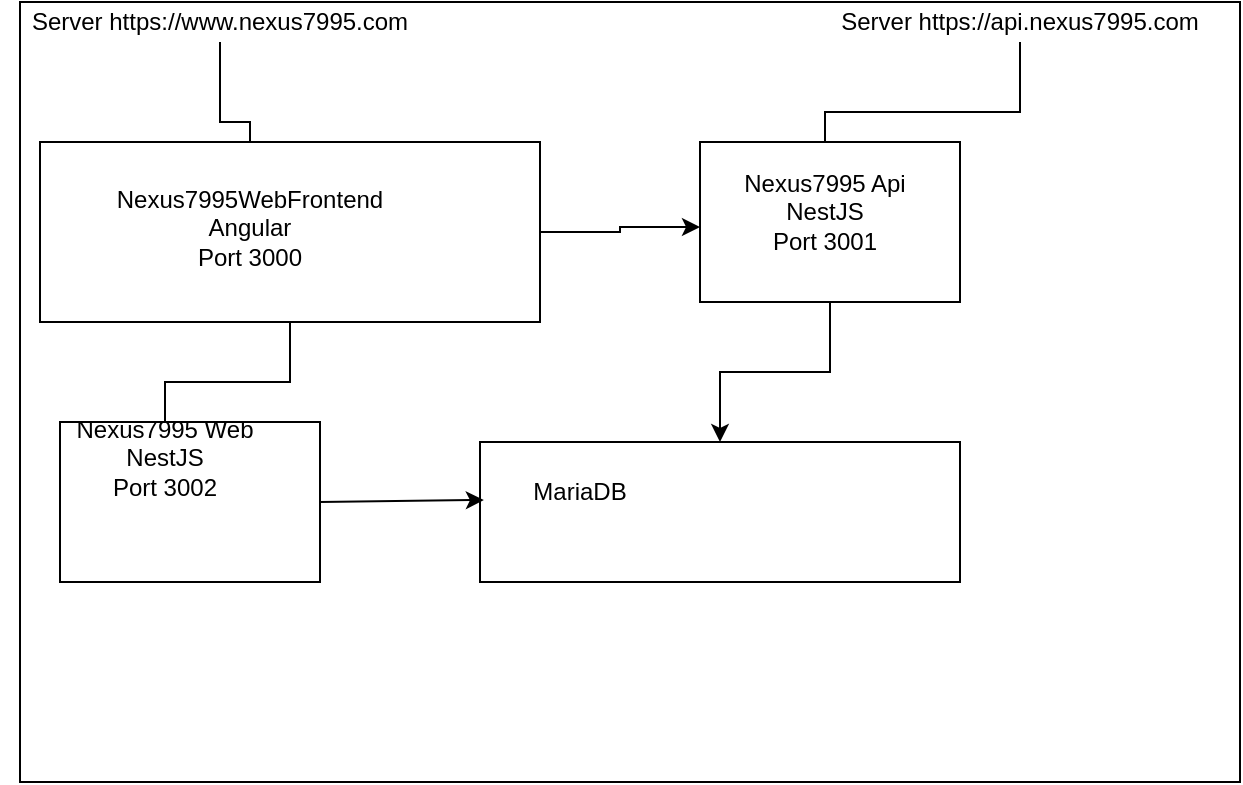 <mxfile version="20.8.23" type="device"><diagram name="Seite-1" id="atdU0zW8OMvwbehtzU-0"><mxGraphModel dx="1044" dy="552" grid="1" gridSize="10" guides="1" tooltips="1" connect="1" arrows="1" fold="1" page="1" pageScale="1" pageWidth="827" pageHeight="1169" math="0" shadow="0"><root><mxCell id="0"/><mxCell id="1" parent="0"/><mxCell id="YoxA4uJI3HpViAD-u0TW-1" value="" style="rounded=0;whiteSpace=wrap;html=1;" vertex="1" parent="1"><mxGeometry x="170" y="70" width="610" height="390" as="geometry"/></mxCell><mxCell id="YoxA4uJI3HpViAD-u0TW-21" value="" style="edgeStyle=orthogonalEdgeStyle;rounded=0;orthogonalLoop=1;jettySize=auto;html=1;" edge="1" parent="1" source="YoxA4uJI3HpViAD-u0TW-2" target="YoxA4uJI3HpViAD-u0TW-5"><mxGeometry relative="1" as="geometry"/></mxCell><mxCell id="YoxA4uJI3HpViAD-u0TW-2" value="Server https://www.nexus7995.com" style="text;html=1;strokeColor=none;fillColor=none;align=center;verticalAlign=middle;whiteSpace=wrap;rounded=0;" vertex="1" parent="1"><mxGeometry x="160" y="70" width="220" height="20" as="geometry"/></mxCell><mxCell id="YoxA4uJI3HpViAD-u0TW-20" value="" style="edgeStyle=orthogonalEdgeStyle;rounded=0;orthogonalLoop=1;jettySize=auto;html=1;" edge="1" parent="1" source="YoxA4uJI3HpViAD-u0TW-3" target="YoxA4uJI3HpViAD-u0TW-7"><mxGeometry relative="1" as="geometry"/></mxCell><mxCell id="YoxA4uJI3HpViAD-u0TW-3" value="Server https://api.nexus7995.com" style="text;html=1;strokeColor=none;fillColor=none;align=center;verticalAlign=middle;whiteSpace=wrap;rounded=0;" vertex="1" parent="1"><mxGeometry x="560" y="70" width="220" height="20" as="geometry"/></mxCell><mxCell id="YoxA4uJI3HpViAD-u0TW-16" style="edgeStyle=orthogonalEdgeStyle;rounded=0;orthogonalLoop=1;jettySize=auto;html=1;exitX=0.5;exitY=1;exitDx=0;exitDy=0;entryX=0.5;entryY=0;entryDx=0;entryDy=0;" edge="1" parent="1" source="YoxA4uJI3HpViAD-u0TW-4" target="YoxA4uJI3HpViAD-u0TW-9"><mxGeometry relative="1" as="geometry"/></mxCell><mxCell id="YoxA4uJI3HpViAD-u0TW-17" style="edgeStyle=orthogonalEdgeStyle;rounded=0;orthogonalLoop=1;jettySize=auto;html=1;exitX=1;exitY=0.5;exitDx=0;exitDy=0;entryX=0;entryY=0.75;entryDx=0;entryDy=0;" edge="1" parent="1" source="YoxA4uJI3HpViAD-u0TW-4" target="YoxA4uJI3HpViAD-u0TW-7"><mxGeometry relative="1" as="geometry"/></mxCell><mxCell id="YoxA4uJI3HpViAD-u0TW-4" value="" style="rounded=0;whiteSpace=wrap;html=1;" vertex="1" parent="1"><mxGeometry x="180" y="140" width="250" height="90" as="geometry"/></mxCell><mxCell id="YoxA4uJI3HpViAD-u0TW-5" value="&lt;div&gt;Nexus7995WebFrontend&lt;/div&gt;&lt;div&gt;Angular&lt;/div&gt;&lt;div&gt;Port 3000&lt;/div&gt;&lt;div&gt;&lt;br&gt;&lt;/div&gt;" style="text;html=1;strokeColor=none;fillColor=none;align=center;verticalAlign=middle;whiteSpace=wrap;rounded=0;" vertex="1" parent="1"><mxGeometry x="190" y="170" width="190" height="40" as="geometry"/></mxCell><mxCell id="YoxA4uJI3HpViAD-u0TW-18" value="" style="edgeStyle=orthogonalEdgeStyle;rounded=0;orthogonalLoop=1;jettySize=auto;html=1;" edge="1" parent="1" source="YoxA4uJI3HpViAD-u0TW-6" target="YoxA4uJI3HpViAD-u0TW-11"><mxGeometry relative="1" as="geometry"/></mxCell><mxCell id="YoxA4uJI3HpViAD-u0TW-6" value="" style="rounded=0;whiteSpace=wrap;html=1;" vertex="1" parent="1"><mxGeometry x="510" y="140" width="130" height="80" as="geometry"/></mxCell><mxCell id="YoxA4uJI3HpViAD-u0TW-7" value="&lt;div&gt;Nexus7995 Api&lt;/div&gt;&lt;div&gt;NestJS&lt;/div&gt;&lt;div&gt;Port 3001&lt;/div&gt;" style="text;html=1;strokeColor=none;fillColor=none;align=center;verticalAlign=middle;whiteSpace=wrap;rounded=0;" vertex="1" parent="1"><mxGeometry x="510" y="160" width="125" height="30" as="geometry"/></mxCell><mxCell id="YoxA4uJI3HpViAD-u0TW-8" value="" style="rounded=0;whiteSpace=wrap;html=1;" vertex="1" parent="1"><mxGeometry x="190" y="280" width="130" height="80" as="geometry"/></mxCell><mxCell id="YoxA4uJI3HpViAD-u0TW-9" value="&lt;div&gt;Nexus7995 Web&lt;/div&gt;&lt;div&gt;NestJS&lt;/div&gt;&lt;div&gt;Port 3002&lt;/div&gt;&lt;div&gt;&lt;br&gt;&lt;/div&gt;" style="text;html=1;strokeColor=none;fillColor=none;align=center;verticalAlign=middle;whiteSpace=wrap;rounded=0;" vertex="1" parent="1"><mxGeometry x="180" y="290" width="125" height="30" as="geometry"/></mxCell><mxCell id="YoxA4uJI3HpViAD-u0TW-11" value="" style="rounded=0;whiteSpace=wrap;html=1;" vertex="1" parent="1"><mxGeometry x="400" y="290" width="240" height="70" as="geometry"/></mxCell><mxCell id="YoxA4uJI3HpViAD-u0TW-12" value="MariaDB" style="text;html=1;strokeColor=none;fillColor=none;align=center;verticalAlign=middle;whiteSpace=wrap;rounded=0;" vertex="1" parent="1"><mxGeometry x="420" y="300" width="60" height="30" as="geometry"/></mxCell><mxCell id="YoxA4uJI3HpViAD-u0TW-15" value="" style="endArrow=classic;html=1;rounded=0;exitX=1;exitY=0.5;exitDx=0;exitDy=0;entryX=0.008;entryY=0.414;entryDx=0;entryDy=0;entryPerimeter=0;" edge="1" parent="1" source="YoxA4uJI3HpViAD-u0TW-8" target="YoxA4uJI3HpViAD-u0TW-11"><mxGeometry width="50" height="50" relative="1" as="geometry"><mxPoint x="390" y="340" as="sourcePoint"/><mxPoint x="440" y="290" as="targetPoint"/></mxGeometry></mxCell></root></mxGraphModel></diagram></mxfile>